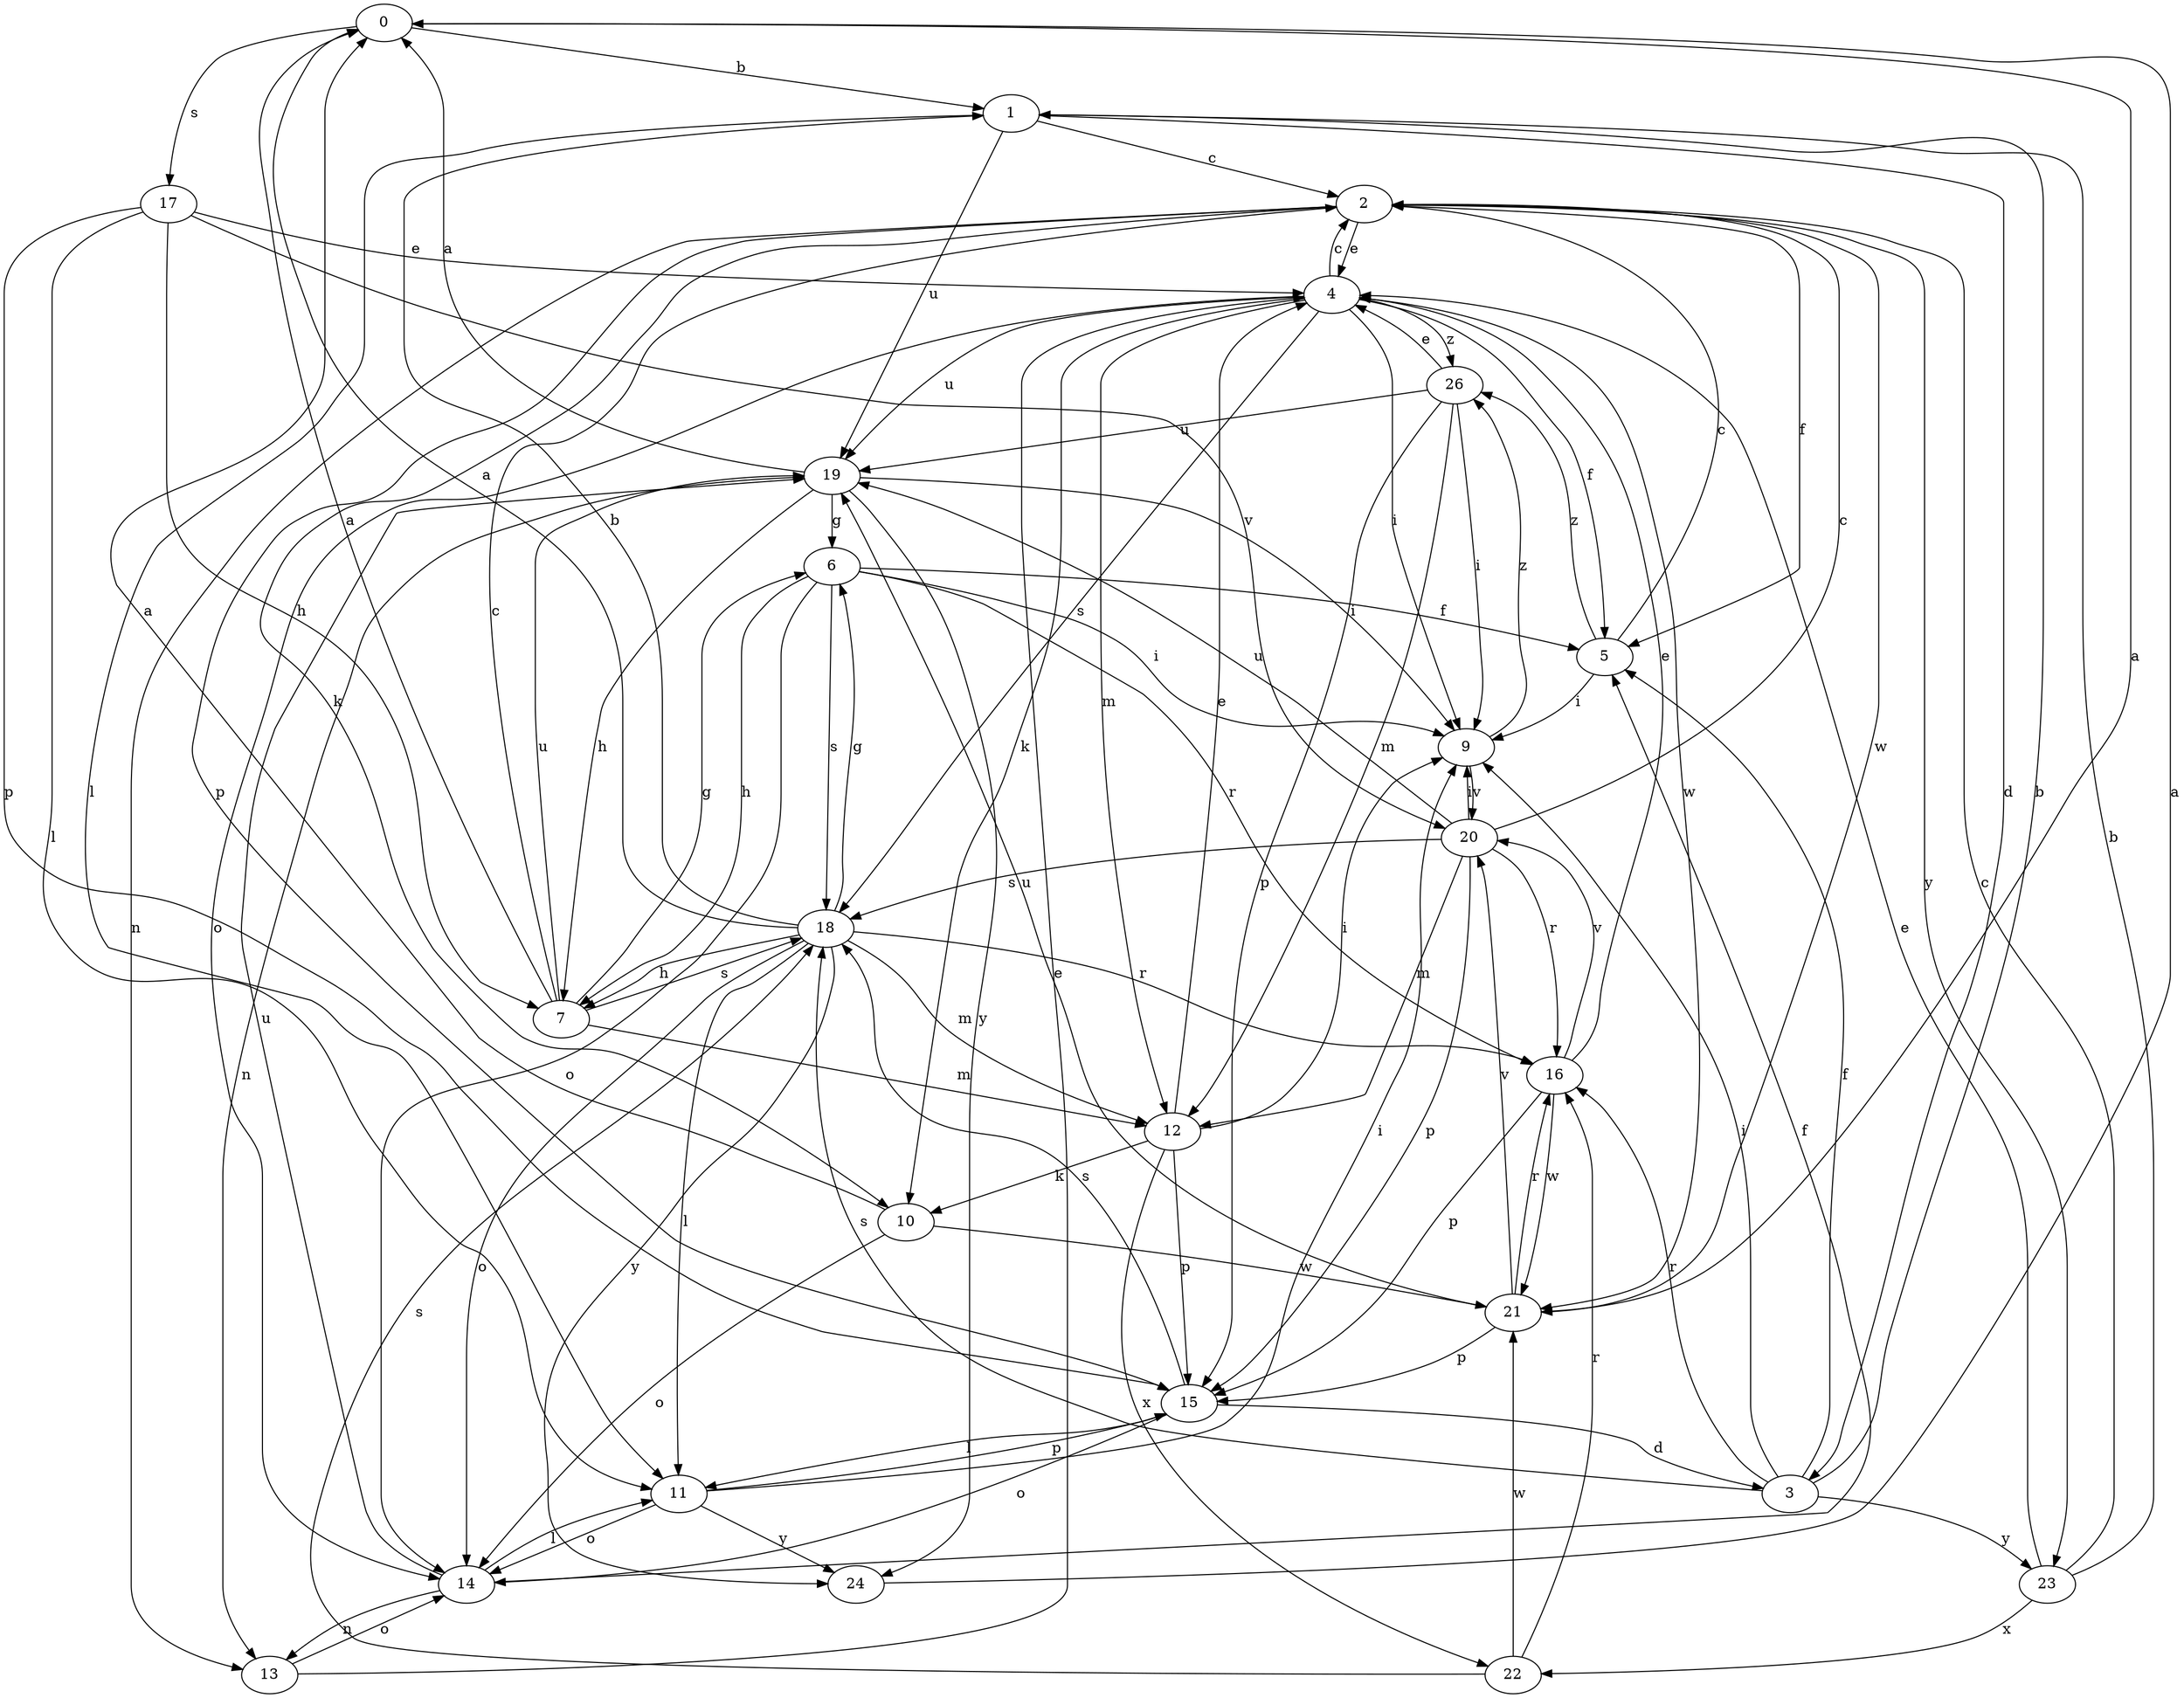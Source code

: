 strict digraph  {
0;
1;
2;
3;
4;
5;
6;
7;
9;
10;
11;
12;
13;
14;
15;
16;
17;
18;
19;
20;
21;
22;
23;
24;
26;
0 -> 1  [label=b];
0 -> 17  [label=s];
1 -> 2  [label=c];
1 -> 3  [label=d];
1 -> 11  [label=l];
1 -> 19  [label=u];
2 -> 4  [label=e];
2 -> 5  [label=f];
2 -> 10  [label=k];
2 -> 13  [label=n];
2 -> 15  [label=p];
2 -> 21  [label=w];
2 -> 23  [label=y];
3 -> 1  [label=b];
3 -> 5  [label=f];
3 -> 9  [label=i];
3 -> 16  [label=r];
3 -> 18  [label=s];
3 -> 23  [label=y];
4 -> 2  [label=c];
4 -> 5  [label=f];
4 -> 9  [label=i];
4 -> 10  [label=k];
4 -> 12  [label=m];
4 -> 14  [label=o];
4 -> 18  [label=s];
4 -> 19  [label=u];
4 -> 21  [label=w];
4 -> 26  [label=z];
5 -> 2  [label=c];
5 -> 9  [label=i];
5 -> 26  [label=z];
6 -> 5  [label=f];
6 -> 7  [label=h];
6 -> 9  [label=i];
6 -> 14  [label=o];
6 -> 16  [label=r];
6 -> 18  [label=s];
7 -> 0  [label=a];
7 -> 2  [label=c];
7 -> 6  [label=g];
7 -> 12  [label=m];
7 -> 18  [label=s];
7 -> 19  [label=u];
9 -> 20  [label=v];
9 -> 26  [label=z];
10 -> 0  [label=a];
10 -> 14  [label=o];
10 -> 21  [label=w];
11 -> 9  [label=i];
11 -> 14  [label=o];
11 -> 15  [label=p];
11 -> 24  [label=y];
12 -> 4  [label=e];
12 -> 9  [label=i];
12 -> 10  [label=k];
12 -> 15  [label=p];
12 -> 22  [label=x];
13 -> 4  [label=e];
13 -> 14  [label=o];
14 -> 5  [label=f];
14 -> 11  [label=l];
14 -> 13  [label=n];
14 -> 19  [label=u];
15 -> 3  [label=d];
15 -> 11  [label=l];
15 -> 14  [label=o];
15 -> 18  [label=s];
16 -> 4  [label=e];
16 -> 15  [label=p];
16 -> 20  [label=v];
16 -> 21  [label=w];
17 -> 4  [label=e];
17 -> 7  [label=h];
17 -> 11  [label=l];
17 -> 15  [label=p];
17 -> 20  [label=v];
18 -> 0  [label=a];
18 -> 1  [label=b];
18 -> 6  [label=g];
18 -> 7  [label=h];
18 -> 11  [label=l];
18 -> 12  [label=m];
18 -> 14  [label=o];
18 -> 16  [label=r];
18 -> 24  [label=y];
19 -> 0  [label=a];
19 -> 6  [label=g];
19 -> 7  [label=h];
19 -> 9  [label=i];
19 -> 13  [label=n];
19 -> 24  [label=y];
20 -> 2  [label=c];
20 -> 9  [label=i];
20 -> 12  [label=m];
20 -> 15  [label=p];
20 -> 16  [label=r];
20 -> 18  [label=s];
20 -> 19  [label=u];
21 -> 0  [label=a];
21 -> 15  [label=p];
21 -> 16  [label=r];
21 -> 19  [label=u];
21 -> 20  [label=v];
22 -> 16  [label=r];
22 -> 18  [label=s];
22 -> 21  [label=w];
23 -> 1  [label=b];
23 -> 2  [label=c];
23 -> 4  [label=e];
23 -> 22  [label=x];
24 -> 0  [label=a];
26 -> 4  [label=e];
26 -> 9  [label=i];
26 -> 12  [label=m];
26 -> 15  [label=p];
26 -> 19  [label=u];
}
